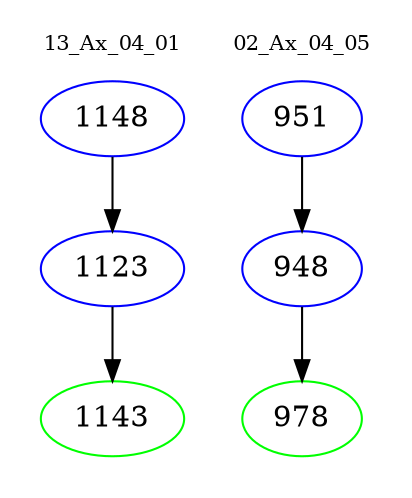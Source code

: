 digraph{
subgraph cluster_0 {
color = white
label = "13_Ax_04_01";
fontsize=10;
T0_1148 [label="1148", color="blue"]
T0_1148 -> T0_1123 [color="black"]
T0_1123 [label="1123", color="blue"]
T0_1123 -> T0_1143 [color="black"]
T0_1143 [label="1143", color="green"]
}
subgraph cluster_1 {
color = white
label = "02_Ax_04_05";
fontsize=10;
T1_951 [label="951", color="blue"]
T1_951 -> T1_948 [color="black"]
T1_948 [label="948", color="blue"]
T1_948 -> T1_978 [color="black"]
T1_978 [label="978", color="green"]
}
}

